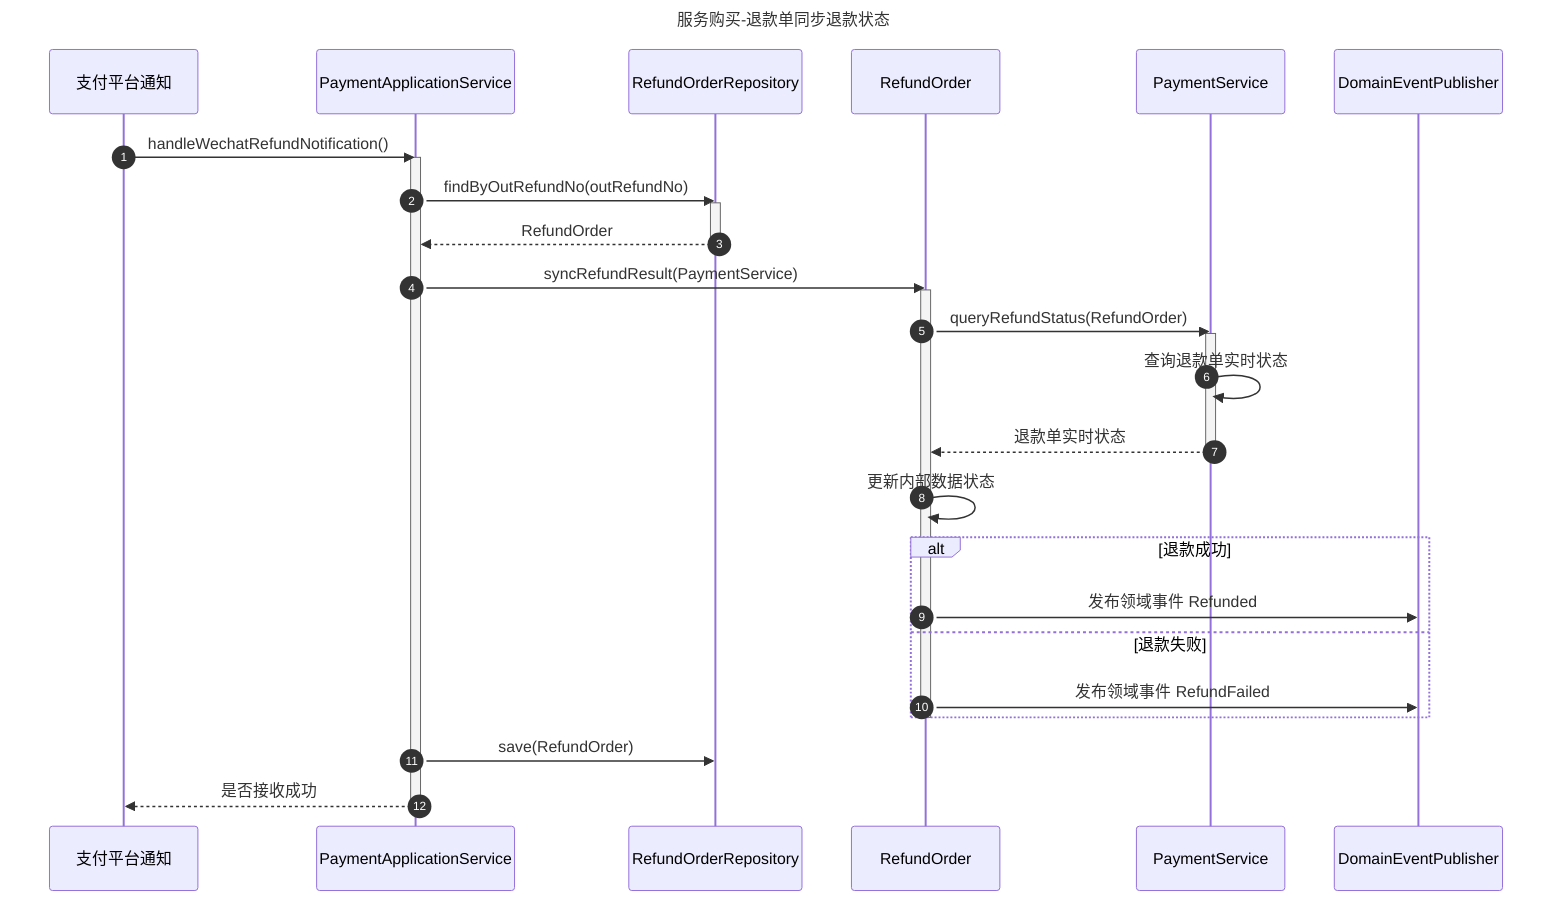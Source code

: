 sequenceDiagram
    title 服务购买-退款单同步退款状态

    autonumber

    participant Notify as 支付平台通知
    participant PaymentApplicationService
    participant RefundOrderRepository
    participant RefundOrder
    participant PaymentService

    participant DomainEventPublisher



    Notify->>PaymentApplicationService: handleWechatRefundNotification()

    activate PaymentApplicationService

    PaymentApplicationService->>RefundOrderRepository: findByOutRefundNo(outRefundNo)

    activate RefundOrderRepository
    RefundOrderRepository-->>PaymentApplicationService: RefundOrder
    deactivate RefundOrderRepository

    PaymentApplicationService->>RefundOrder: syncRefundResult(PaymentService)

    activate RefundOrder
    RefundOrder->>PaymentService: queryRefundStatus(RefundOrder)

    activate PaymentService
    PaymentService->>PaymentService: 查询退款单实时状态
    PaymentService-->>RefundOrder: 退款单实时状态
    deactivate PaymentService

    RefundOrder->>RefundOrder: 更新内部数据状态

    alt 退款成功
        RefundOrder->>DomainEventPublisher: 发布领域事件 Refunded
    else 退款失败
        RefundOrder->>DomainEventPublisher: 发布领域事件 RefundFailed
    end

    deactivate RefundOrder

    PaymentApplicationService->>RefundOrderRepository: save(RefundOrder)

    PaymentApplicationService-->>Notify: 是否接收成功

    deactivate PaymentApplicationService
